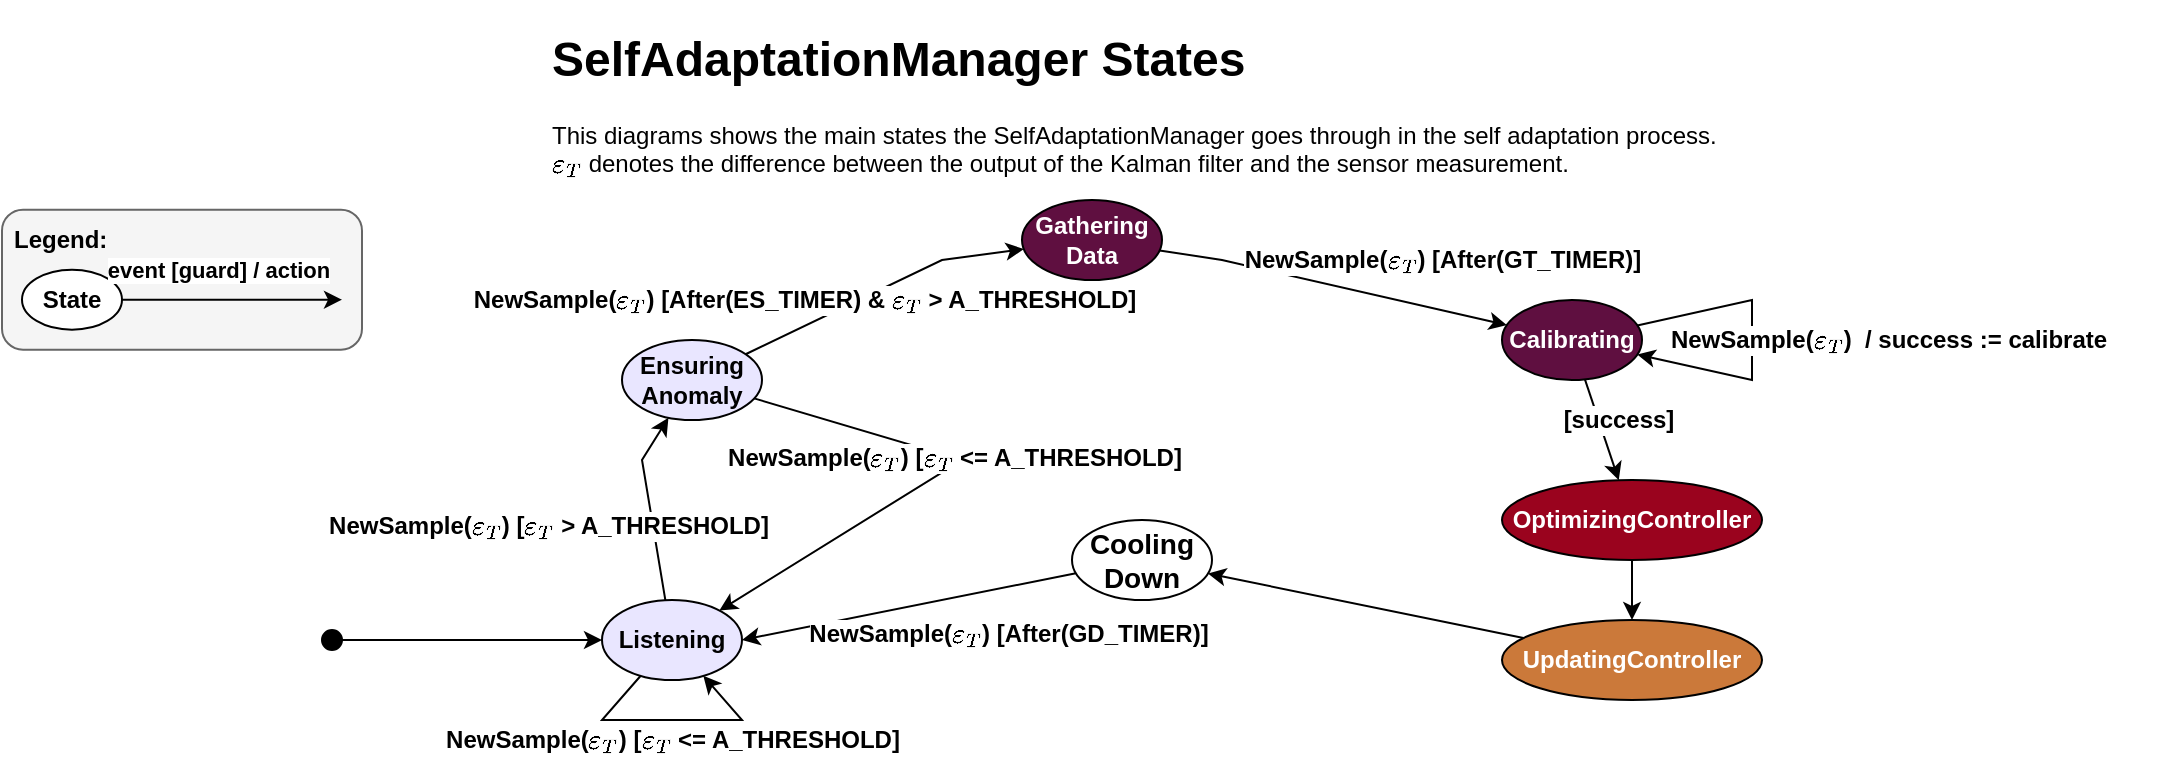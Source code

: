 <mxfile compressed="false" version="18.0.6" type="device">
  <diagram id="1IEk_Nb3fTFsxIXIZDjR" name="Page-1">
    <mxGraphModel dx="2622" dy="1385" grid="1" gridSize="10" guides="1" tooltips="1" connect="1" arrows="1" fold="1" page="0" pageScale="1" pageWidth="850" pageHeight="1100" math="1" shadow="0">
      <root>
        <mxCell id="0" />
        <mxCell id="1" parent="0" />
        <mxCell id="aK4557C4-1yOz1idRsq2-1" value="" style="ellipse;whiteSpace=wrap;html=1;aspect=fixed;fillColor=#000000;fontStyle=1" parent="1" vertex="1">
          <mxGeometry x="-710" y="235" width="10" height="10" as="geometry" />
        </mxCell>
        <mxCell id="aK4557C4-1yOz1idRsq2-4" value="" style="endArrow=classic;html=1;rounded=0;fontStyle=1" parent="1" source="aK4557C4-1yOz1idRsq2-1" target="aK4557C4-1yOz1idRsq2-5" edge="1">
          <mxGeometry width="50" height="50" relative="1" as="geometry">
            <mxPoint x="-60" y="550" as="sourcePoint" />
            <mxPoint x="-250" y="230" as="targetPoint" />
          </mxGeometry>
        </mxCell>
        <mxCell id="aK4557C4-1yOz1idRsq2-5" value="&lt;span&gt;Listening&lt;/span&gt;" style="ellipse;whiteSpace=wrap;html=1;fillColor=#E9E6FF;fontStyle=1" parent="1" vertex="1">
          <mxGeometry x="-570" y="220" width="70" height="40" as="geometry" />
        </mxCell>
        <mxCell id="aK4557C4-1yOz1idRsq2-6" value="" style="endArrow=classic;html=1;rounded=0;fontStyle=1" parent="1" source="aK4557C4-1yOz1idRsq2-5" target="aK4557C4-1yOz1idRsq2-8" edge="1">
          <mxGeometry relative="1" as="geometry">
            <mxPoint x="-330" y="310" as="sourcePoint" />
            <mxPoint x="-230" y="310" as="targetPoint" />
            <Array as="points">
              <mxPoint x="-550" y="150" />
            </Array>
          </mxGeometry>
        </mxCell>
        <mxCell id="aK4557C4-1yOz1idRsq2-7" value="&lt;font style=&quot;font-size: 12px;&quot;&gt;NewSample(`epsilon_T`) [`epsilon_T` &amp;gt; A_THRESHOLD]&lt;/font&gt;" style="edgeLabel;resizable=0;html=1;align=center;verticalAlign=middle;fillColor=#FFFFFF;fontSize=8;fontStyle=1" parent="aK4557C4-1yOz1idRsq2-6" connectable="0" vertex="1">
          <mxGeometry relative="1" as="geometry">
            <mxPoint x="-51" y="10" as="offset" />
          </mxGeometry>
        </mxCell>
        <mxCell id="aK4557C4-1yOz1idRsq2-8" value="&lt;span&gt;Ensuring Anomaly&lt;/span&gt;" style="ellipse;whiteSpace=wrap;html=1;fillColor=#E9E6FF;fontStyle=1" parent="1" vertex="1">
          <mxGeometry x="-560" y="90" width="70" height="40" as="geometry" />
        </mxCell>
        <mxCell id="aK4557C4-1yOz1idRsq2-9" value="&lt;span&gt;Gathering Data&lt;/span&gt;" style="ellipse;whiteSpace=wrap;html=1;fillColor=#5F0F40;fontColor=#FFFFFF;fontStyle=1" parent="1" vertex="1">
          <mxGeometry x="-360" y="20" width="70" height="40" as="geometry" />
        </mxCell>
        <mxCell id="aK4557C4-1yOz1idRsq2-10" value="&lt;span&gt;Calibrating&lt;/span&gt;" style="ellipse;whiteSpace=wrap;html=1;fillColor=#5F0F40;fontColor=#FFFFFF;fontStyle=1" parent="1" vertex="1">
          <mxGeometry x="-120" y="70" width="70" height="40" as="geometry" />
        </mxCell>
        <mxCell id="aK4557C4-1yOz1idRsq2-11" value="&lt;font style=&quot;font-size: 14px;&quot;&gt;Cooling Down&lt;/font&gt;" style="ellipse;whiteSpace=wrap;html=1;fillColor=#FFFFFF;fontStyle=1" parent="1" vertex="1">
          <mxGeometry x="-335" y="180" width="70" height="40" as="geometry" />
        </mxCell>
        <mxCell id="aK4557C4-1yOz1idRsq2-12" value="" style="endArrow=classic;html=1;rounded=0;fontStyle=1" parent="1" source="aK4557C4-1yOz1idRsq2-5" target="aK4557C4-1yOz1idRsq2-5" edge="1">
          <mxGeometry relative="1" as="geometry">
            <mxPoint x="-475" y="230" as="sourcePoint" />
            <mxPoint x="-475" y="170" as="targetPoint" />
            <Array as="points">
              <mxPoint x="-500" y="280" />
            </Array>
          </mxGeometry>
        </mxCell>
        <mxCell id="aK4557C4-1yOz1idRsq2-13" value="&lt;font style=&quot;font-size: 12px;&quot;&gt;NewSample(`epsilon_T`) [`epsilon_T` &amp;lt;= A_THRESHOLD]&lt;/font&gt;" style="edgeLabel;resizable=0;html=1;align=center;verticalAlign=middle;fillColor=#FFFFFF;fontSize=8;fontStyle=1" parent="aK4557C4-1yOz1idRsq2-12" connectable="0" vertex="1">
          <mxGeometry relative="1" as="geometry">
            <mxPoint y="10" as="offset" />
          </mxGeometry>
        </mxCell>
        <mxCell id="aK4557C4-1yOz1idRsq2-14" value="" style="endArrow=classic;html=1;rounded=0;fontStyle=1" parent="1" source="aK4557C4-1yOz1idRsq2-8" target="aK4557C4-1yOz1idRsq2-9" edge="1">
          <mxGeometry relative="1" as="geometry">
            <mxPoint x="-415" y="190" as="sourcePoint" />
            <mxPoint x="-415" y="130" as="targetPoint" />
            <Array as="points">
              <mxPoint x="-400" y="50" />
            </Array>
          </mxGeometry>
        </mxCell>
        <mxCell id="aK4557C4-1yOz1idRsq2-15" value="&lt;font style=&quot;font-size: 12px;&quot;&gt;NewSample(`epsilon_T`) [After(ES_TIMER) &amp;amp; `epsilon_T` &amp;gt; A_THRESHOLD]&lt;/font&gt;" style="edgeLabel;resizable=0;html=1;align=center;verticalAlign=middle;fillColor=#FFFFFF;fontSize=8;fontStyle=1" parent="aK4557C4-1yOz1idRsq2-14" connectable="0" vertex="1">
          <mxGeometry relative="1" as="geometry">
            <mxPoint x="-39" y="5" as="offset" />
          </mxGeometry>
        </mxCell>
        <mxCell id="aK4557C4-1yOz1idRsq2-16" value="" style="endArrow=classic;html=1;rounded=0;fontStyle=1" parent="1" source="aK4557C4-1yOz1idRsq2-8" target="aK4557C4-1yOz1idRsq2-5" edge="1">
          <mxGeometry relative="1" as="geometry">
            <mxPoint x="-433.626" y="193.067" as="sourcePoint" />
            <mxPoint x="-433.626" y="126.933" as="targetPoint" />
            <Array as="points">
              <mxPoint x="-390" y="150" />
            </Array>
          </mxGeometry>
        </mxCell>
        <mxCell id="aK4557C4-1yOz1idRsq2-17" value="&lt;font style=&quot;font-size: 12px;&quot;&gt;NewSample(`epsilon_T`) [`epsilon_T` &amp;lt;= A_THRESHOLD]&lt;/font&gt;" style="edgeLabel;resizable=0;html=1;align=center;verticalAlign=middle;fillColor=#FFFFFF;fontSize=8;fontStyle=1" parent="aK4557C4-1yOz1idRsq2-16" connectable="0" vertex="1">
          <mxGeometry relative="1" as="geometry">
            <mxPoint x="10" y="-10" as="offset" />
          </mxGeometry>
        </mxCell>
        <mxCell id="aK4557C4-1yOz1idRsq2-18" value="" style="endArrow=classic;html=1;rounded=0;fontStyle=1" parent="1" source="aK4557C4-1yOz1idRsq2-9" target="aK4557C4-1yOz1idRsq2-10" edge="1">
          <mxGeometry relative="1" as="geometry">
            <mxPoint x="-405.385" y="90.77" as="sourcePoint" />
            <mxPoint x="-309.602" y="53.009" as="targetPoint" />
            <Array as="points">
              <mxPoint x="-260" y="50" />
            </Array>
          </mxGeometry>
        </mxCell>
        <mxCell id="aK4557C4-1yOz1idRsq2-19" value="&lt;font style=&quot;font-size: 12px;&quot;&gt;NewSample(`epsilon_T`) [After(GT_TIMER)]&lt;/font&gt;" style="edgeLabel;resizable=0;html=1;align=center;verticalAlign=middle;fillColor=#FFFFFF;fontSize=10;fontStyle=1" parent="aK4557C4-1yOz1idRsq2-18" connectable="0" vertex="1">
          <mxGeometry relative="1" as="geometry">
            <mxPoint x="54" y="-13" as="offset" />
          </mxGeometry>
        </mxCell>
        <mxCell id="aK4557C4-1yOz1idRsq2-20" value="" style="endArrow=classic;html=1;rounded=0;fontStyle=1" parent="1" source="aK4557C4-1yOz1idRsq2-10" target="aK4557C4-1yOz1idRsq2-10" edge="1">
          <mxGeometry relative="1" as="geometry">
            <mxPoint x="-277.001" y="128.57" as="sourcePoint" />
            <mxPoint x="135.0" y="160" as="targetPoint" />
            <Array as="points">
              <mxPoint x="5.0" y="70" />
            </Array>
          </mxGeometry>
        </mxCell>
        <mxCell id="aK4557C4-1yOz1idRsq2-21" value="&lt;font style=&quot;font-size: 12px;&quot;&gt;NewSample(`epsilon_T`)&amp;nbsp; / success := calibrate&lt;/font&gt;" style="edgeLabel;resizable=0;html=1;align=center;verticalAlign=middle;fillColor=#FFFFFF;fontSize=10;fontStyle=1" parent="aK4557C4-1yOz1idRsq2-20" connectable="0" vertex="1">
          <mxGeometry relative="1" as="geometry">
            <mxPoint x="68" as="offset" />
          </mxGeometry>
        </mxCell>
        <mxCell id="aK4557C4-1yOz1idRsq2-24" value="" style="endArrow=classic;html=1;rounded=0;strokeColor=#000000;fontStyle=1" parent="1" source="aK4557C4-1yOz1idRsq2-10" target="lTEpGvthQUeUUi3ocv1R-1" edge="1">
          <mxGeometry relative="1" as="geometry">
            <mxPoint x="-98.993" y="97.786" as="sourcePoint" />
            <mxPoint x="-73.751" y="190.013" as="targetPoint" />
            <Array as="points" />
          </mxGeometry>
        </mxCell>
        <mxCell id="aK4557C4-1yOz1idRsq2-25" value="&lt;font style=&quot;font-size: 12px;&quot;&gt;[success]&lt;/font&gt;" style="edgeLabel;resizable=0;html=1;align=center;verticalAlign=middle;fillColor=#FFFFFF;fontSize=8;fontStyle=1" parent="aK4557C4-1yOz1idRsq2-24" connectable="0" vertex="1">
          <mxGeometry relative="1" as="geometry">
            <mxPoint x="8" y="-5" as="offset" />
          </mxGeometry>
        </mxCell>
        <mxCell id="aK4557C4-1yOz1idRsq2-26" value="" style="endArrow=classic;html=1;rounded=0;entryX=1;entryY=0.5;entryDx=0;entryDy=0;fontStyle=1" parent="1" source="aK4557C4-1yOz1idRsq2-11" target="aK4557C4-1yOz1idRsq2-5" edge="1">
          <mxGeometry relative="1" as="geometry">
            <mxPoint x="-281.203" y="55.199" as="sourcePoint" />
            <mxPoint x="-208.816" y="85.344" as="targetPoint" />
            <Array as="points" />
          </mxGeometry>
        </mxCell>
        <mxCell id="aK4557C4-1yOz1idRsq2-27" value="&lt;font style=&quot;font-size: 12px;&quot;&gt;NewSample(`epsilon_T`) [After(GD_TIMER)]&lt;/font&gt;" style="edgeLabel;resizable=0;html=1;align=center;verticalAlign=middle;fillColor=#FFFFFF;fontSize=8;fontStyle=1" parent="aK4557C4-1yOz1idRsq2-26" connectable="0" vertex="1">
          <mxGeometry relative="1" as="geometry">
            <mxPoint x="49" y="13" as="offset" />
          </mxGeometry>
        </mxCell>
        <mxCell id="aK4557C4-1yOz1idRsq2-30" value="&lt;h1&gt;SelfAdaptationManager States&lt;/h1&gt;&lt;p&gt;This diagrams shows the main states the SelfAdaptationManager goes through in the self adaptation process.&lt;br&gt;`epsilon_T` denotes the difference between the output of the Kalman filter and the sensor measurement.&lt;br&gt;&lt;/p&gt;" style="text;html=1;strokeColor=none;fillColor=none;spacing=5;spacingTop=-20;whiteSpace=wrap;overflow=hidden;rounded=0;" parent="1" vertex="1">
          <mxGeometry x="-600" y="-70" width="600" height="90" as="geometry" />
        </mxCell>
        <mxCell id="lTEpGvthQUeUUi3ocv1R-1" value="&lt;span&gt;OptimizingController&lt;/span&gt;" style="ellipse;whiteSpace=wrap;html=1;fillColor=#9A031E;fontColor=#FFFFFF;fontStyle=1" parent="1" vertex="1">
          <mxGeometry x="-120" y="160" width="130" height="40" as="geometry" />
        </mxCell>
        <mxCell id="lTEpGvthQUeUUi3ocv1R-2" value="" style="endArrow=classic;html=1;rounded=0;strokeColor=#000000;fontStyle=1" parent="1" source="lTEpGvthQUeUUi3ocv1R-1" target="lTEpGvthQUeUUi3ocv1R-4" edge="1">
          <mxGeometry relative="1" as="geometry">
            <mxPoint x="-98.993" y="97.786" as="sourcePoint" />
            <mxPoint x="-73.751" y="190.013" as="targetPoint" />
            <Array as="points" />
          </mxGeometry>
        </mxCell>
        <mxCell id="lTEpGvthQUeUUi3ocv1R-3" value="" style="edgeLabel;resizable=0;html=1;align=center;verticalAlign=middle;fillColor=#FFFFFF;fontSize=8;fontStyle=1" parent="lTEpGvthQUeUUi3ocv1R-2" connectable="0" vertex="1">
          <mxGeometry relative="1" as="geometry">
            <mxPoint x="8" y="-5" as="offset" />
          </mxGeometry>
        </mxCell>
        <mxCell id="lTEpGvthQUeUUi3ocv1R-4" value="&lt;span&gt;UpdatingController&lt;/span&gt;" style="ellipse;whiteSpace=wrap;html=1;fillColor=#CB793A;fontColor=#FFFFFF;fontStyle=1" parent="1" vertex="1">
          <mxGeometry x="-120" y="230" width="130" height="40" as="geometry" />
        </mxCell>
        <mxCell id="lTEpGvthQUeUUi3ocv1R-5" value="" style="endArrow=classic;html=1;rounded=0;strokeColor=#000000;fontStyle=1" parent="1" source="lTEpGvthQUeUUi3ocv1R-4" target="aK4557C4-1yOz1idRsq2-11" edge="1">
          <mxGeometry relative="1" as="geometry">
            <mxPoint x="-98.993" y="97.786" as="sourcePoint" />
            <mxPoint x="-73.751" y="190.013" as="targetPoint" />
            <Array as="points" />
          </mxGeometry>
        </mxCell>
        <mxCell id="lTEpGvthQUeUUi3ocv1R-6" value="" style="edgeLabel;resizable=0;html=1;align=center;verticalAlign=middle;fillColor=#FFFFFF;fontSize=8;fontStyle=1" parent="lTEpGvthQUeUUi3ocv1R-5" connectable="0" vertex="1">
          <mxGeometry relative="1" as="geometry">
            <mxPoint x="8" y="-5" as="offset" />
          </mxGeometry>
        </mxCell>
        <mxCell id="lTEpGvthQUeUUi3ocv1R-7" value="" style="rounded=1;whiteSpace=wrap;html=1;fontSize=8;fillColor=#f5f5f5;fontColor=#333333;strokeColor=#666666;fontStyle=1" parent="1" vertex="1">
          <mxGeometry x="-870" y="24.83" width="180" height="70" as="geometry" />
        </mxCell>
        <mxCell id="lTEpGvthQUeUUi3ocv1R-8" value="Legend:" style="text;html=1;strokeColor=none;fillColor=none;align=left;verticalAlign=middle;whiteSpace=wrap;rounded=0;fontStyle=1;spacing=6;" parent="1" vertex="1">
          <mxGeometry x="-870" y="24.83" width="80" height="30" as="geometry" />
        </mxCell>
        <mxCell id="lTEpGvthQUeUUi3ocv1R-16" value="State" style="ellipse;whiteSpace=wrap;html=1;fillColor=#FFFFFF;fontStyle=1" parent="1" vertex="1">
          <mxGeometry x="-860" y="54.83" width="50" height="30" as="geometry" />
        </mxCell>
        <mxCell id="lTEpGvthQUeUUi3ocv1R-17" value="event [guard] / action" style="endArrow=classic;html=1;rounded=0;strokeColor=#000000;exitX=1;exitY=0.5;exitDx=0;exitDy=0;fontStyle=1" parent="1" source="lTEpGvthQUeUUi3ocv1R-16" edge="1">
          <mxGeometry x="-0.131" y="15" relative="1" as="geometry">
            <mxPoint x="-790" y="69.54" as="sourcePoint" />
            <mxPoint x="-700" y="69.83" as="targetPoint" />
            <Array as="points" />
            <mxPoint as="offset" />
          </mxGeometry>
        </mxCell>
        <mxCell id="lTEpGvthQUeUUi3ocv1R-18" value="" style="edgeLabel;resizable=0;html=1;align=center;verticalAlign=middle;fillColor=#FFFFFF;fontSize=8;fontStyle=1" parent="lTEpGvthQUeUUi3ocv1R-17" connectable="0" vertex="1">
          <mxGeometry relative="1" as="geometry">
            <mxPoint x="8" y="-5" as="offset" />
          </mxGeometry>
        </mxCell>
      </root>
    </mxGraphModel>
  </diagram>
</mxfile>
